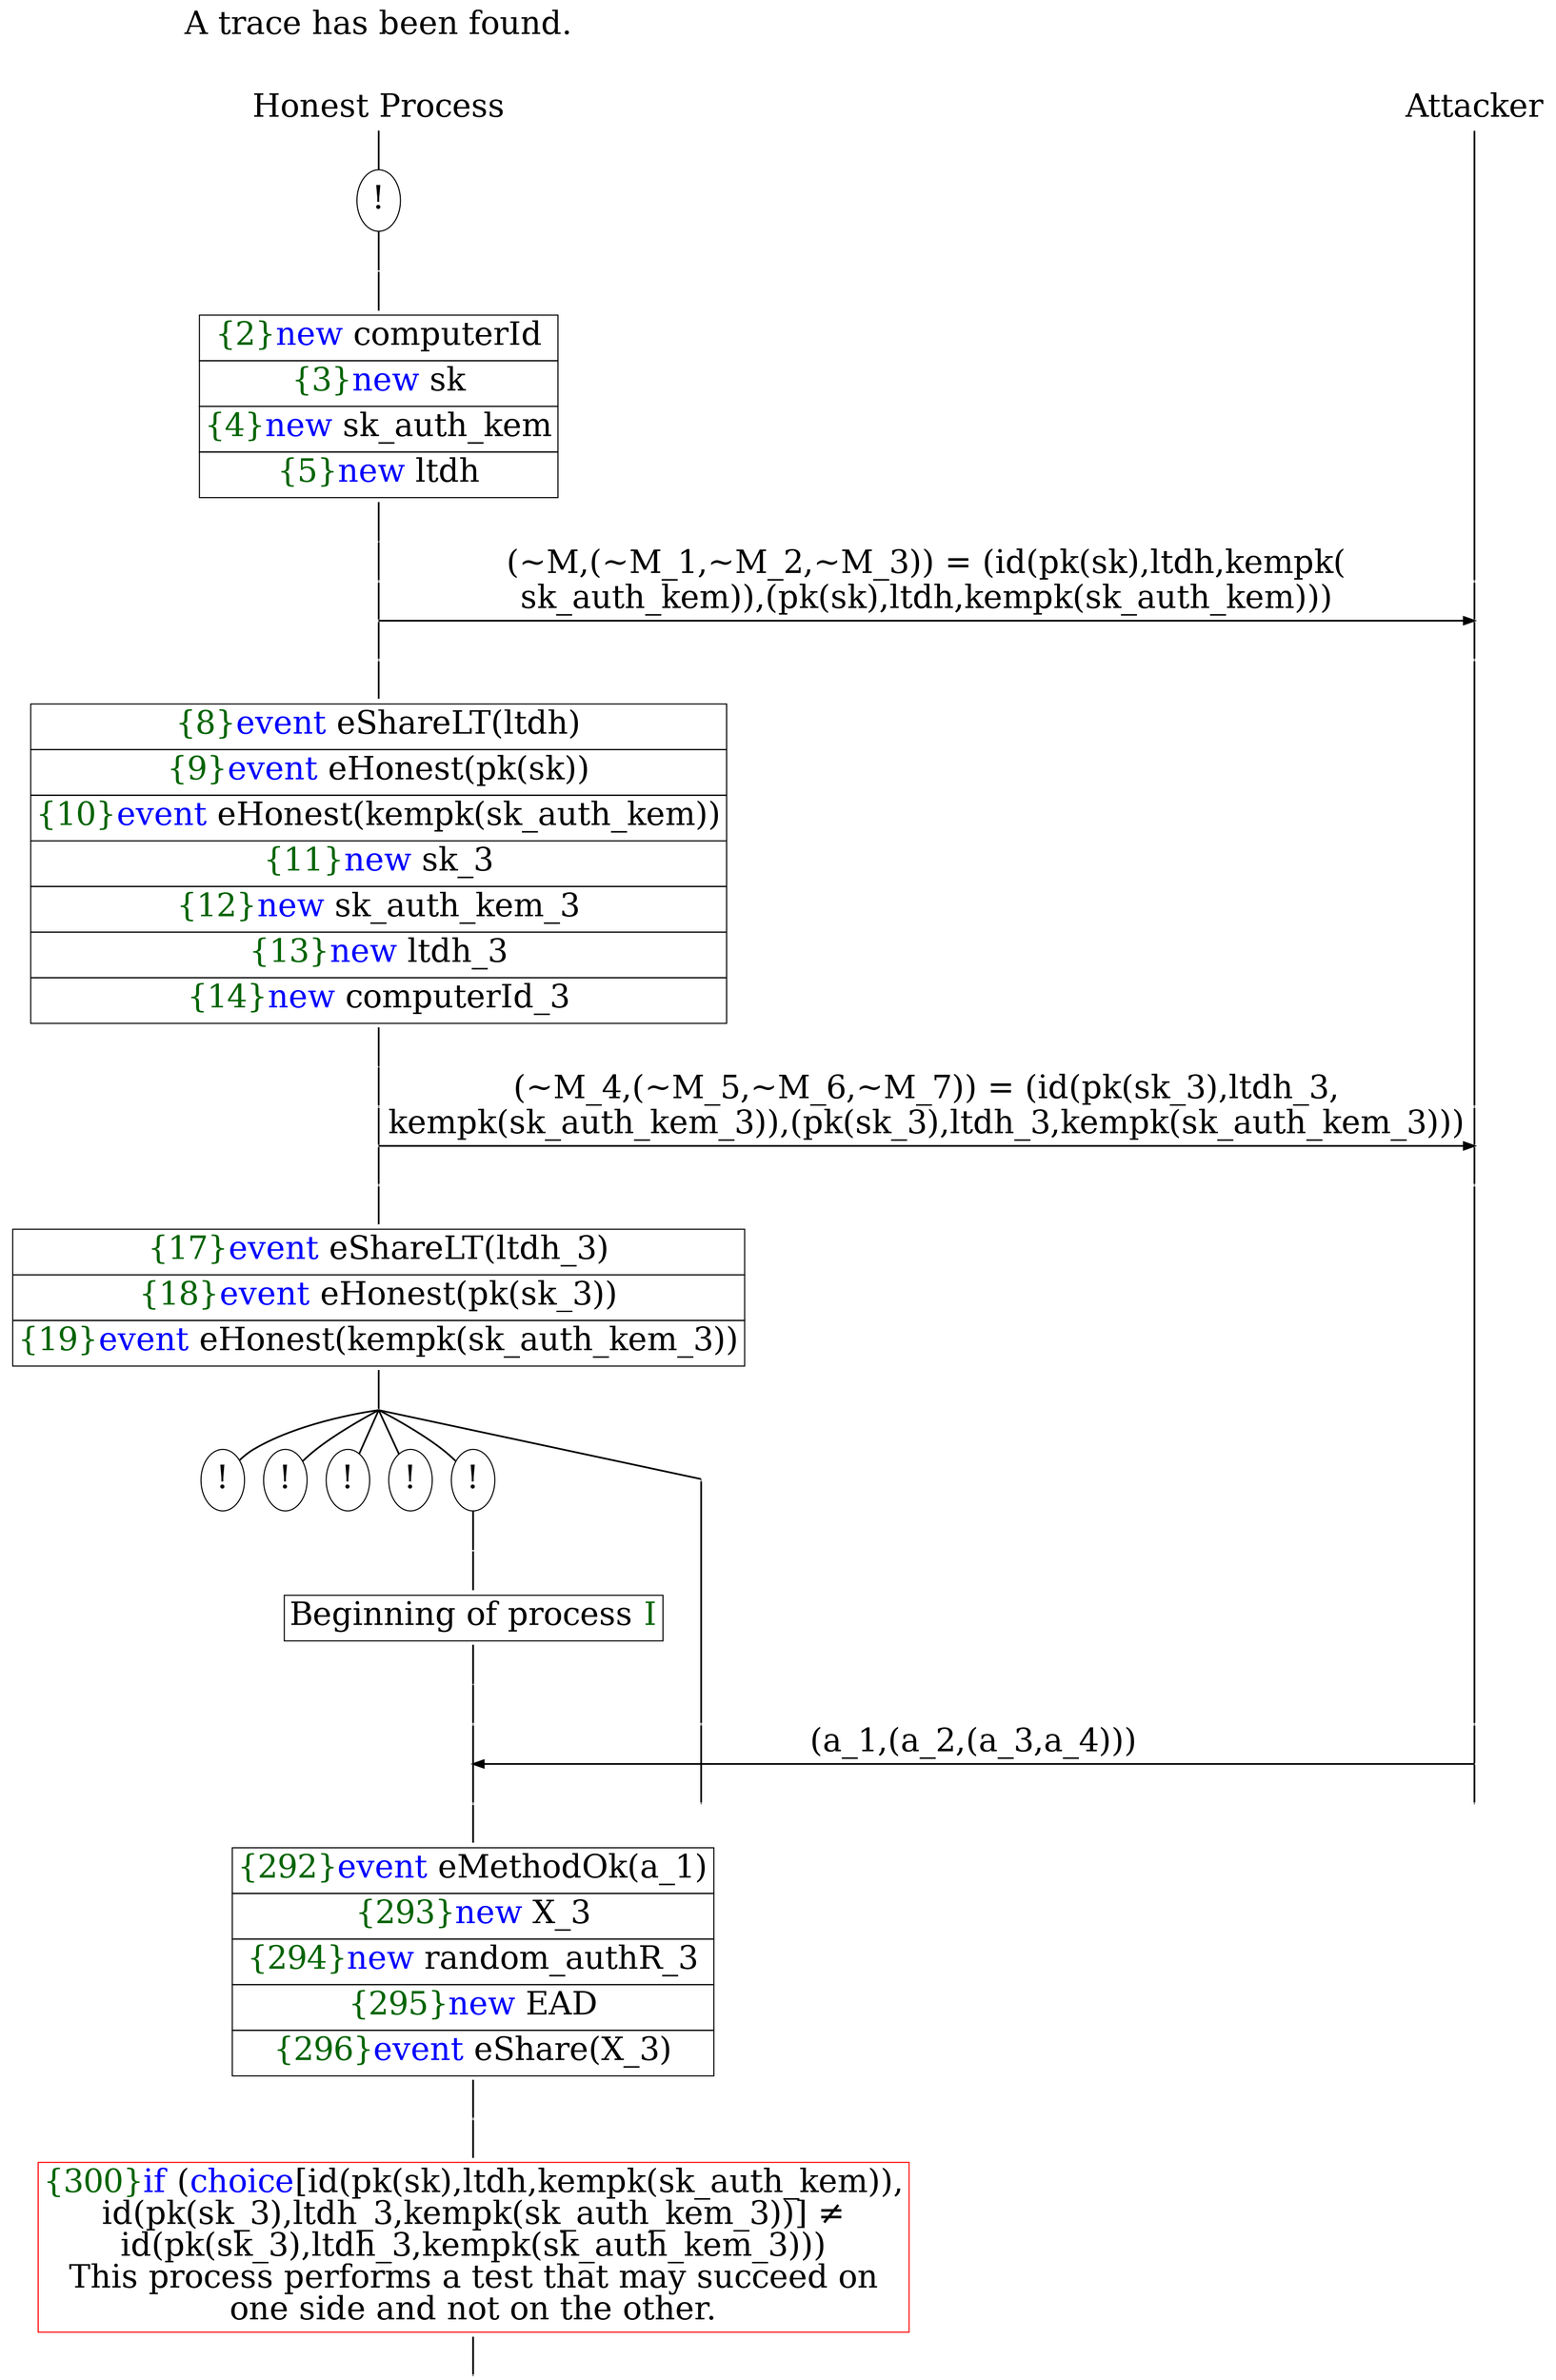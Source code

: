digraph {
graph [ordering = out]
edge [arrowhead = none, penwidth = 1.6, fontsize = 30]
node [shape = point, width = 0, height = 0, fontsize = 30]
Trace [label = <A trace has been found.<br/>
>, shape = plaintext]
P0__0 [label = "Honest Process", shape = plaintext]
P__0 [label = "Attacker", shape = plaintext]
Trace -> P0__0 [label = "", style = invisible, weight = 100]{rank = same; P0__0 P__0}
P0__0 -> P0__1 [label = <>, weight = 100]
P0__1 [label = "!", shape = ellipse]
P0_0__1 [label = "", fixedsize = false, width = 0, height = 0, shape = none]
P0__1 -> P0_0__1 [label = <>, weight = 100]
P0_0__1 -> P0_0__2 [label = <>, weight = 100]
P0_0__2 [shape = plaintext, label = <<TABLE BORDER="0" CELLBORDER="1" CELLSPACING="0" CELLPADDING="4"> <TR><TD><FONT COLOR="darkgreen">{2}</FONT><FONT COLOR="blue">new </FONT>computerId</TD></TR><TR><TD><FONT COLOR="darkgreen">{3}</FONT><FONT COLOR="blue">new </FONT>sk</TD></TR><TR><TD><FONT COLOR="darkgreen">{4}</FONT><FONT COLOR="blue">new </FONT>sk_auth_kem</TD></TR><TR><TD><FONT COLOR="darkgreen">{5}</FONT><FONT COLOR="blue">new </FONT>ltdh</TD></TR></TABLE>>]
P0_0__2 -> P0_0__3 [label = <>, weight = 100]
P0_0__3 -> P0_0__4 [label = <>, weight = 100]
P__0 -> P__1 [label = <>, weight = 100]
{rank = same; P__1 P0_0__4}
P0_0__4 -> P0_0__5 [label = <>, weight = 100]
P__1 -> P__2 [label = <>, weight = 100]
{rank = same; P__2 P0_0__5}
P0_0__5 -> P__2 [label = <(~M,(~M_1,~M_2,~M_3)) = (id(pk(sk),ltdh,kempk(<br/>
sk_auth_kem)),(pk(sk),ltdh,kempk(sk_auth_kem)))>, arrowhead = normal]
P0_0__5 -> P0_0__6 [label = <>, weight = 100]
P__2 -> P__3 [label = <>, weight = 100]
{rank = same; P__3 P0_0__6}
P0_0__6 -> P0_0__7 [label = <>, weight = 100]
P0_0__7 [shape = plaintext, label = <<TABLE BORDER="0" CELLBORDER="1" CELLSPACING="0" CELLPADDING="4"> <TR><TD><FONT COLOR="darkgreen">{8}</FONT><FONT COLOR="blue">event</FONT> eShareLT(ltdh)</TD></TR><TR><TD><FONT COLOR="darkgreen">{9}</FONT><FONT COLOR="blue">event</FONT> eHonest(pk(sk))</TD></TR><TR><TD><FONT COLOR="darkgreen">{10}</FONT><FONT COLOR="blue">event</FONT> eHonest(kempk(sk_auth_kem))</TD></TR><TR><TD><FONT COLOR="darkgreen">{11}</FONT><FONT COLOR="blue">new </FONT>sk_3</TD></TR><TR><TD><FONT COLOR="darkgreen">{12}</FONT><FONT COLOR="blue">new </FONT>sk_auth_kem_3</TD></TR><TR><TD><FONT COLOR="darkgreen">{13}</FONT><FONT COLOR="blue">new </FONT>ltdh_3</TD></TR><TR><TD><FONT COLOR="darkgreen">{14}</FONT><FONT COLOR="blue">new </FONT>computerId_3</TD></TR></TABLE>>]
P0_0__7 -> P0_0__8 [label = <>, weight = 100]
P0_0__8 -> P0_0__9 [label = <>, weight = 100]
P__3 -> P__4 [label = <>, weight = 100]
{rank = same; P__4 P0_0__9}
P0_0__9 -> P0_0__10 [label = <>, weight = 100]
P__4 -> P__5 [label = <>, weight = 100]
{rank = same; P__5 P0_0__10}
P0_0__10 -> P__5 [label = <(~M_4,(~M_5,~M_6,~M_7)) = (id(pk(sk_3),ltdh_3,<br/>
kempk(sk_auth_kem_3)),(pk(sk_3),ltdh_3,kempk(sk_auth_kem_3)))>, arrowhead = normal]
P0_0__10 -> P0_0__11 [label = <>, weight = 100]
P__5 -> P__6 [label = <>, weight = 100]
{rank = same; P__6 P0_0__11}
P0_0__11 -> P0_0__12 [label = <>, weight = 100]
P0_0__12 [shape = plaintext, label = <<TABLE BORDER="0" CELLBORDER="1" CELLSPACING="0" CELLPADDING="4"> <TR><TD><FONT COLOR="darkgreen">{17}</FONT><FONT COLOR="blue">event</FONT> eShareLT(ltdh_3)</TD></TR><TR><TD><FONT COLOR="darkgreen">{18}</FONT><FONT COLOR="blue">event</FONT> eHonest(pk(sk_3))</TD></TR><TR><TD><FONT COLOR="darkgreen">{19}</FONT><FONT COLOR="blue">event</FONT> eHonest(kempk(sk_auth_kem_3))</TD></TR></TABLE>>]
P0_0__12 -> P0_0__13 [label = <>, weight = 100]
/*RPar */
P0_0__13 -> P0_0_5__13 [label = <>]
P0_0__13 -> P0_0_4__13 [label = <>]
P0_0__13 -> P0_0_3__13 [label = <>]
P0_0__13 -> P0_0_2__13 [label = <>]
P0_0__13 -> P0_0_1__13 [label = <>]
P0_0__13 -> P0_0_0__13 [label = <>]
P0_0__13 [label = "", fixedsize = false, width = 0, height = 0, shape = none]
{rank = same; P0_0_0__13 P0_0_1__13 P0_0_2__13 P0_0_3__13 P0_0_4__13 P0_0_5__13}
P0_0_1__13 [label = "!", shape = ellipse]
P0_0_1_0__13 [label = "", fixedsize = false, width = 0, height = 0, shape = none]
P0_0_1__13 -> P0_0_1_0__13 [label = <>, weight = 100]
P0_0_1_0__13 -> P0_0_1_0__14 [label = <>, weight = 100]
P0_0_1_0__14 [shape = plaintext, label = <<TABLE BORDER="0" CELLBORDER="1" CELLSPACING="0" CELLPADDING="4"> <TR><TD>Beginning of process <FONT COLOR="darkgreen">I</FONT></TD></TR></TABLE>>]
P0_0_1_0__14 -> P0_0_1_0__15 [label = <>, weight = 100]
P0_0_2__13 [label = "!", shape = ellipse]
P0_0_3__13 [label = "!", shape = ellipse]
P0_0_4__13 [label = "!", shape = ellipse]
P0_0_5__13 [label = "!", shape = ellipse]
P0_0_1_0__15 -> P0_0_1_0__16 [label = <>, weight = 100]
P0_0_0__13 -> P0_0_0__14 [label = <>, weight = 100]
P__6 -> P__7 [label = <>, weight = 100]
{rank = same; P__7 P0_0_0__14 P0_0_1_0__16}
P0_0_1_0__16 -> P0_0_1_0__17 [label = <>, weight = 100]
P__7 -> P__8 [label = <>, weight = 100]
{rank = same; P__8 P0_0_1_0__17}
P0_0_1_0__17 -> P__8 [label = <(a_1,(a_2,(a_3,a_4)))>, dir = back, arrowhead = normal]
P0_0_1_0__17 -> P0_0_1_0__18 [label = <>, weight = 100]
P0_0_0__14 -> P0_0_0__15 [label = <>, weight = 100]
P__8 -> P__9 [label = <>, weight = 100]
{rank = same; P__9 P0_0_0__15 P0_0_1_0__18}
P0_0_1_0__18 -> P0_0_1_0__19 [label = <>, weight = 100]
P0_0_1_0__19 [shape = plaintext, label = <<TABLE BORDER="0" CELLBORDER="1" CELLSPACING="0" CELLPADDING="4"> <TR><TD><FONT COLOR="darkgreen">{292}</FONT><FONT COLOR="blue">event</FONT> eMethodOk(a_1)</TD></TR><TR><TD><FONT COLOR="darkgreen">{293}</FONT><FONT COLOR="blue">new </FONT>X_3</TD></TR><TR><TD><FONT COLOR="darkgreen">{294}</FONT><FONT COLOR="blue">new </FONT>random_authR_3</TD></TR><TR><TD><FONT COLOR="darkgreen">{295}</FONT><FONT COLOR="blue">new </FONT>EAD</TD></TR><TR><TD><FONT COLOR="darkgreen">{296}</FONT><FONT COLOR="blue">event</FONT> eShare(X_3)</TD></TR></TABLE>>]
P0_0_1_0__19 -> P0_0_1_0__20 [label = <>, weight = 100]
P0_0_1_0__20 -> P0_0_1_0__21 [label = <>, weight = 100]
P0_0_1_0__21 [color = red, shape = plaintext, label = <<TABLE BORDER="0" CELLBORDER="1" CELLSPACING="0" CELLPADDING="4"> <TR><TD><FONT COLOR="darkgreen">{300}</FONT><FONT COLOR="blue">if</FONT> (<FONT COLOR="blue">choice</FONT>[id(pk(sk),ltdh,kempk(sk_auth_kem)),<br/>
id(pk(sk_3),ltdh_3,kempk(sk_auth_kem_3))] &ne;<br/>
id(pk(sk_3),ltdh_3,kempk(sk_auth_kem_3)))<br/>
This process performs a test that may succeed on<br/>
one side and not on the other.</TD></TR></TABLE>>]
P0_0_1_0__21 -> P0_0_1_0__22 [label = <>, weight = 100]
}